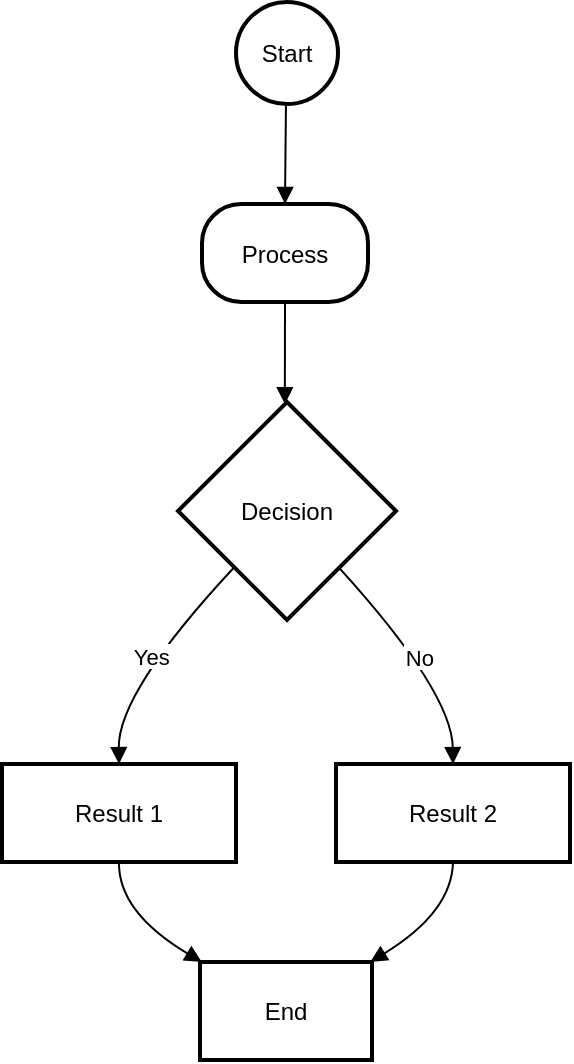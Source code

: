<mxfile version="24.8.6">
  <diagram name="Strona-1" id="1838VonVJF07DqM_9BKi">
    <mxGraphModel>
      <root>
        <mxCell id="0" />
        <mxCell id="1" parent="0" />
        <mxCell id="2" value="Start" style="ellipse;aspect=fixed;strokeWidth=2;whiteSpace=wrap;" vertex="1" parent="1">
          <mxGeometry x="125" y="8" width="51" height="51" as="geometry" />
        </mxCell>
        <mxCell id="3" value="Process" style="rounded=1;arcSize=40;strokeWidth=2" vertex="1" parent="1">
          <mxGeometry x="108" y="109" width="83" height="49" as="geometry" />
        </mxCell>
        <mxCell id="4" value="Decision" style="rhombus;strokeWidth=2;whiteSpace=wrap;" vertex="1" parent="1">
          <mxGeometry x="96" y="208" width="109" height="109" as="geometry" />
        </mxCell>
        <mxCell id="5" value="Result 1" style="whiteSpace=wrap;strokeWidth=2;" vertex="1" parent="1">
          <mxGeometry x="8" y="389" width="117" height="49" as="geometry" />
        </mxCell>
        <mxCell id="6" value="Result 2" style="whiteSpace=wrap;strokeWidth=2;" vertex="1" parent="1">
          <mxGeometry x="175" y="389" width="117" height="49" as="geometry" />
        </mxCell>
        <mxCell id="7" value="End" style="whiteSpace=wrap;strokeWidth=2;" vertex="1" parent="1">
          <mxGeometry x="107" y="488" width="86" height="49" as="geometry" />
        </mxCell>
        <mxCell id="8" value="" style="curved=1;startArrow=none;endArrow=block;exitX=0.49;exitY=0.99;entryX=0.5;entryY=-0.01;" edge="1" parent="1" source="2" target="3">
          <mxGeometry relative="1" as="geometry">
            <Array as="points" />
          </mxGeometry>
        </mxCell>
        <mxCell id="9" value="" style="curved=1;startArrow=none;endArrow=block;exitX=0.5;exitY=0.99;entryX=0.49;entryY=0;" edge="1" parent="1" source="3" target="4">
          <mxGeometry relative="1" as="geometry">
            <Array as="points" />
          </mxGeometry>
        </mxCell>
        <mxCell id="10" value="Yes" style="curved=1;startArrow=none;endArrow=block;exitX=0.04;exitY=0.99;entryX=0.5;entryY=0.01;" edge="1" parent="1" source="4" target="5">
          <mxGeometry relative="1" as="geometry">
            <Array as="points">
              <mxPoint x="66" y="353" />
            </Array>
          </mxGeometry>
        </mxCell>
        <mxCell id="11" value="No" style="curved=1;startArrow=none;endArrow=block;exitX=0.95;exitY=0.99;entryX=0.5;entryY=0.01;" edge="1" parent="1" source="4" target="6">
          <mxGeometry relative="1" as="geometry">
            <Array as="points">
              <mxPoint x="233" y="353" />
            </Array>
          </mxGeometry>
        </mxCell>
        <mxCell id="12" value="" style="curved=1;startArrow=none;endArrow=block;exitX=0.5;exitY=1.01;entryX=0.02;entryY=0.01;" edge="1" parent="1" source="5" target="7">
          <mxGeometry relative="1" as="geometry">
            <Array as="points">
              <mxPoint x="66" y="463" />
            </Array>
          </mxGeometry>
        </mxCell>
        <mxCell id="13" value="" style="curved=1;startArrow=none;endArrow=block;exitX=0.5;exitY=1.01;entryX=0.98;entryY=0.01;" edge="1" parent="1" source="6" target="7">
          <mxGeometry relative="1" as="geometry">
            <Array as="points">
              <mxPoint x="233" y="463" />
            </Array>
          </mxGeometry>
        </mxCell>
      </root>
    </mxGraphModel>
  </diagram>
</mxfile>
